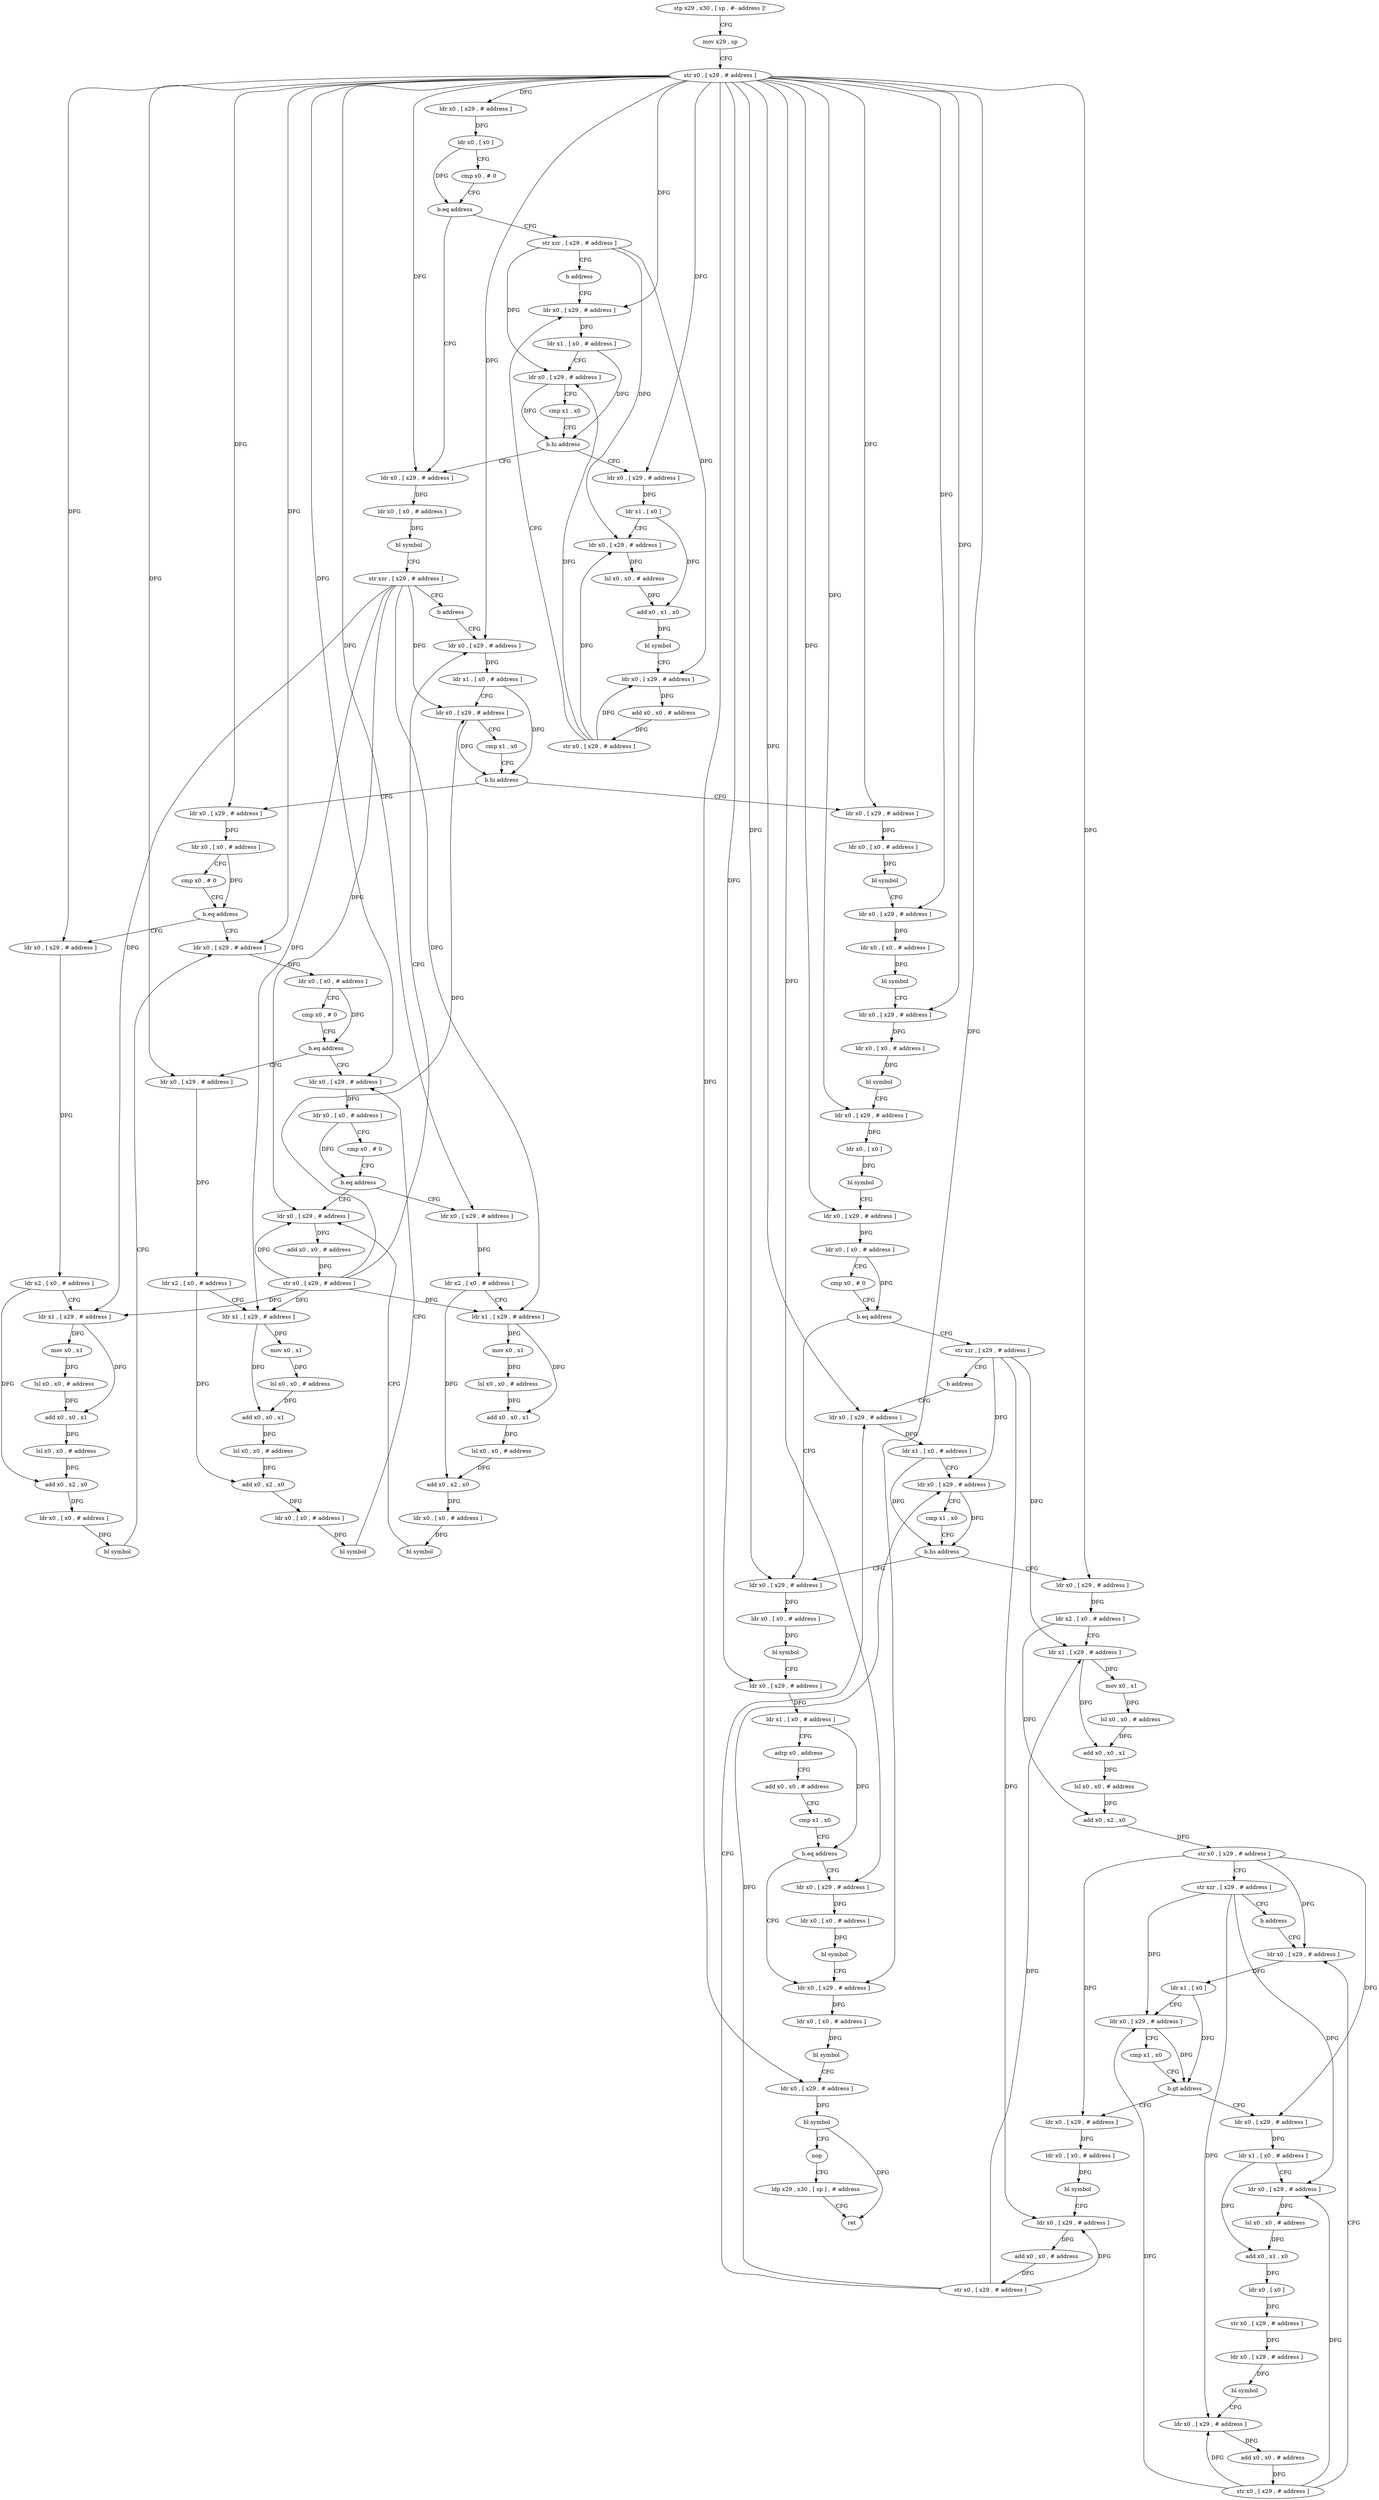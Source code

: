 digraph "func" {
"4406040" [label = "stp x29 , x30 , [ sp , #- address ]!" ]
"4406044" [label = "mov x29 , sp" ]
"4406048" [label = "str x0 , [ x29 , # address ]" ]
"4406052" [label = "ldr x0 , [ x29 , # address ]" ]
"4406056" [label = "ldr x0 , [ x0 ]" ]
"4406060" [label = "cmp x0 , # 0" ]
"4406064" [label = "b.eq address" ]
"4406132" [label = "ldr x0 , [ x29 , # address ]" ]
"4406068" [label = "str xzr , [ x29 , # address ]" ]
"4406136" [label = "ldr x0 , [ x0 , # address ]" ]
"4406140" [label = "bl symbol" ]
"4406144" [label = "str xzr , [ x29 , # address ]" ]
"4406148" [label = "b address" ]
"4406332" [label = "ldr x0 , [ x29 , # address ]" ]
"4406072" [label = "b address" ]
"4406112" [label = "ldr x0 , [ x29 , # address ]" ]
"4406336" [label = "ldr x1 , [ x0 , # address ]" ]
"4406340" [label = "ldr x0 , [ x29 , # address ]" ]
"4406344" [label = "cmp x1 , x0" ]
"4406348" [label = "b.hi address" ]
"4406152" [label = "ldr x0 , [ x29 , # address ]" ]
"4406352" [label = "ldr x0 , [ x29 , # address ]" ]
"4406116" [label = "ldr x1 , [ x0 , # address ]" ]
"4406120" [label = "ldr x0 , [ x29 , # address ]" ]
"4406124" [label = "cmp x1 , x0" ]
"4406128" [label = "b.hi address" ]
"4406076" [label = "ldr x0 , [ x29 , # address ]" ]
"4406156" [label = "ldr x0 , [ x0 , # address ]" ]
"4406160" [label = "cmp x0 , # 0" ]
"4406164" [label = "b.eq address" ]
"4406208" [label = "ldr x0 , [ x29 , # address ]" ]
"4406168" [label = "ldr x0 , [ x29 , # address ]" ]
"4406356" [label = "ldr x0 , [ x0 , # address ]" ]
"4406360" [label = "bl symbol" ]
"4406364" [label = "ldr x0 , [ x29 , # address ]" ]
"4406368" [label = "ldr x0 , [ x0 , # address ]" ]
"4406372" [label = "bl symbol" ]
"4406376" [label = "ldr x0 , [ x29 , # address ]" ]
"4406380" [label = "ldr x0 , [ x0 , # address ]" ]
"4406384" [label = "bl symbol" ]
"4406388" [label = "ldr x0 , [ x29 , # address ]" ]
"4406392" [label = "ldr x0 , [ x0 ]" ]
"4406396" [label = "bl symbol" ]
"4406400" [label = "ldr x0 , [ x29 , # address ]" ]
"4406404" [label = "ldr x0 , [ x0 , # address ]" ]
"4406408" [label = "cmp x0 , # 0" ]
"4406412" [label = "b.eq address" ]
"4406580" [label = "ldr x0 , [ x29 , # address ]" ]
"4406416" [label = "str xzr , [ x29 , # address ]" ]
"4406080" [label = "ldr x1 , [ x0 ]" ]
"4406084" [label = "ldr x0 , [ x29 , # address ]" ]
"4406088" [label = "lsl x0 , x0 , # address" ]
"4406092" [label = "add x0 , x1 , x0" ]
"4406096" [label = "bl symbol" ]
"4406100" [label = "ldr x0 , [ x29 , # address ]" ]
"4406104" [label = "add x0 , x0 , # address" ]
"4406108" [label = "str x0 , [ x29 , # address ]" ]
"4406212" [label = "ldr x0 , [ x0 , # address ]" ]
"4406216" [label = "cmp x0 , # 0" ]
"4406220" [label = "b.eq address" ]
"4406264" [label = "ldr x0 , [ x29 , # address ]" ]
"4406224" [label = "ldr x0 , [ x29 , # address ]" ]
"4406172" [label = "ldr x2 , [ x0 , # address ]" ]
"4406176" [label = "ldr x1 , [ x29 , # address ]" ]
"4406180" [label = "mov x0 , x1" ]
"4406184" [label = "lsl x0 , x0 , # address" ]
"4406188" [label = "add x0 , x0 , x1" ]
"4406192" [label = "lsl x0 , x0 , # address" ]
"4406196" [label = "add x0 , x2 , x0" ]
"4406200" [label = "ldr x0 , [ x0 , # address ]" ]
"4406204" [label = "bl symbol" ]
"4406584" [label = "ldr x0 , [ x0 , # address ]" ]
"4406588" [label = "bl symbol" ]
"4406592" [label = "ldr x0 , [ x29 , # address ]" ]
"4406596" [label = "ldr x1 , [ x0 , # address ]" ]
"4406600" [label = "adrp x0 , address" ]
"4406604" [label = "add x0 , x0 , # address" ]
"4406608" [label = "cmp x1 , x0" ]
"4406612" [label = "b.eq address" ]
"4406628" [label = "ldr x0 , [ x29 , # address ]" ]
"4406616" [label = "ldr x0 , [ x29 , # address ]" ]
"4406420" [label = "b address" ]
"4406560" [label = "ldr x0 , [ x29 , # address ]" ]
"4406268" [label = "ldr x0 , [ x0 , # address ]" ]
"4406272" [label = "cmp x0 , # 0" ]
"4406276" [label = "b.eq address" ]
"4406320" [label = "ldr x0 , [ x29 , # address ]" ]
"4406280" [label = "ldr x0 , [ x29 , # address ]" ]
"4406228" [label = "ldr x2 , [ x0 , # address ]" ]
"4406232" [label = "ldr x1 , [ x29 , # address ]" ]
"4406236" [label = "mov x0 , x1" ]
"4406240" [label = "lsl x0 , x0 , # address" ]
"4406244" [label = "add x0 , x0 , x1" ]
"4406248" [label = "lsl x0 , x0 , # address" ]
"4406252" [label = "add x0 , x2 , x0" ]
"4406256" [label = "ldr x0 , [ x0 , # address ]" ]
"4406260" [label = "bl symbol" ]
"4406632" [label = "ldr x0 , [ x0 , # address ]" ]
"4406636" [label = "bl symbol" ]
"4406640" [label = "ldr x0 , [ x29 , # address ]" ]
"4406644" [label = "bl symbol" ]
"4406648" [label = "nop" ]
"4406652" [label = "ldp x29 , x30 , [ sp ] , # address" ]
"4406656" [label = "ret" ]
"4406620" [label = "ldr x0 , [ x0 , # address ]" ]
"4406624" [label = "bl symbol" ]
"4406564" [label = "ldr x1 , [ x0 , # address ]" ]
"4406568" [label = "ldr x0 , [ x29 , # address ]" ]
"4406572" [label = "cmp x1 , x0" ]
"4406576" [label = "b.hs address" ]
"4406424" [label = "ldr x0 , [ x29 , # address ]" ]
"4406324" [label = "add x0 , x0 , # address" ]
"4406328" [label = "str x0 , [ x29 , # address ]" ]
"4406284" [label = "ldr x2 , [ x0 , # address ]" ]
"4406288" [label = "ldr x1 , [ x29 , # address ]" ]
"4406292" [label = "mov x0 , x1" ]
"4406296" [label = "lsl x0 , x0 , # address" ]
"4406300" [label = "add x0 , x0 , x1" ]
"4406304" [label = "lsl x0 , x0 , # address" ]
"4406308" [label = "add x0 , x2 , x0" ]
"4406312" [label = "ldr x0 , [ x0 , # address ]" ]
"4406316" [label = "bl symbol" ]
"4406428" [label = "ldr x2 , [ x0 , # address ]" ]
"4406432" [label = "ldr x1 , [ x29 , # address ]" ]
"4406436" [label = "mov x0 , x1" ]
"4406440" [label = "lsl x0 , x0 , # address" ]
"4406444" [label = "add x0 , x0 , x1" ]
"4406448" [label = "lsl x0 , x0 , # address" ]
"4406452" [label = "add x0 , x2 , x0" ]
"4406456" [label = "str x0 , [ x29 , # address ]" ]
"4406460" [label = "str xzr , [ x29 , # address ]" ]
"4406464" [label = "b address" ]
"4406516" [label = "ldr x0 , [ x29 , # address ]" ]
"4406520" [label = "ldr x1 , [ x0 ]" ]
"4406524" [label = "ldr x0 , [ x29 , # address ]" ]
"4406528" [label = "cmp x1 , x0" ]
"4406532" [label = "b.gt address" ]
"4406468" [label = "ldr x0 , [ x29 , # address ]" ]
"4406536" [label = "ldr x0 , [ x29 , # address ]" ]
"4406472" [label = "ldr x1 , [ x0 , # address ]" ]
"4406476" [label = "ldr x0 , [ x29 , # address ]" ]
"4406480" [label = "lsl x0 , x0 , # address" ]
"4406484" [label = "add x0 , x1 , x0" ]
"4406488" [label = "ldr x0 , [ x0 ]" ]
"4406492" [label = "str x0 , [ x29 , # address ]" ]
"4406496" [label = "ldr x0 , [ x29 , # address ]" ]
"4406500" [label = "bl symbol" ]
"4406504" [label = "ldr x0 , [ x29 , # address ]" ]
"4406508" [label = "add x0 , x0 , # address" ]
"4406512" [label = "str x0 , [ x29 , # address ]" ]
"4406540" [label = "ldr x0 , [ x0 , # address ]" ]
"4406544" [label = "bl symbol" ]
"4406548" [label = "ldr x0 , [ x29 , # address ]" ]
"4406552" [label = "add x0 , x0 , # address" ]
"4406556" [label = "str x0 , [ x29 , # address ]" ]
"4406040" -> "4406044" [ label = "CFG" ]
"4406044" -> "4406048" [ label = "CFG" ]
"4406048" -> "4406052" [ label = "DFG" ]
"4406048" -> "4406132" [ label = "DFG" ]
"4406048" -> "4406332" [ label = "DFG" ]
"4406048" -> "4406112" [ label = "DFG" ]
"4406048" -> "4406152" [ label = "DFG" ]
"4406048" -> "4406352" [ label = "DFG" ]
"4406048" -> "4406364" [ label = "DFG" ]
"4406048" -> "4406376" [ label = "DFG" ]
"4406048" -> "4406388" [ label = "DFG" ]
"4406048" -> "4406400" [ label = "DFG" ]
"4406048" -> "4406076" [ label = "DFG" ]
"4406048" -> "4406208" [ label = "DFG" ]
"4406048" -> "4406168" [ label = "DFG" ]
"4406048" -> "4406580" [ label = "DFG" ]
"4406048" -> "4406592" [ label = "DFG" ]
"4406048" -> "4406264" [ label = "DFG" ]
"4406048" -> "4406224" [ label = "DFG" ]
"4406048" -> "4406628" [ label = "DFG" ]
"4406048" -> "4406640" [ label = "DFG" ]
"4406048" -> "4406616" [ label = "DFG" ]
"4406048" -> "4406560" [ label = "DFG" ]
"4406048" -> "4406280" [ label = "DFG" ]
"4406048" -> "4406424" [ label = "DFG" ]
"4406052" -> "4406056" [ label = "DFG" ]
"4406056" -> "4406060" [ label = "CFG" ]
"4406056" -> "4406064" [ label = "DFG" ]
"4406060" -> "4406064" [ label = "CFG" ]
"4406064" -> "4406132" [ label = "CFG" ]
"4406064" -> "4406068" [ label = "CFG" ]
"4406132" -> "4406136" [ label = "DFG" ]
"4406068" -> "4406072" [ label = "CFG" ]
"4406068" -> "4406120" [ label = "DFG" ]
"4406068" -> "4406084" [ label = "DFG" ]
"4406068" -> "4406100" [ label = "DFG" ]
"4406136" -> "4406140" [ label = "DFG" ]
"4406140" -> "4406144" [ label = "CFG" ]
"4406144" -> "4406148" [ label = "CFG" ]
"4406144" -> "4406340" [ label = "DFG" ]
"4406144" -> "4406176" [ label = "DFG" ]
"4406144" -> "4406232" [ label = "DFG" ]
"4406144" -> "4406320" [ label = "DFG" ]
"4406144" -> "4406288" [ label = "DFG" ]
"4406148" -> "4406332" [ label = "CFG" ]
"4406332" -> "4406336" [ label = "DFG" ]
"4406072" -> "4406112" [ label = "CFG" ]
"4406112" -> "4406116" [ label = "DFG" ]
"4406336" -> "4406340" [ label = "CFG" ]
"4406336" -> "4406348" [ label = "DFG" ]
"4406340" -> "4406344" [ label = "CFG" ]
"4406340" -> "4406348" [ label = "DFG" ]
"4406344" -> "4406348" [ label = "CFG" ]
"4406348" -> "4406152" [ label = "CFG" ]
"4406348" -> "4406352" [ label = "CFG" ]
"4406152" -> "4406156" [ label = "DFG" ]
"4406352" -> "4406356" [ label = "DFG" ]
"4406116" -> "4406120" [ label = "CFG" ]
"4406116" -> "4406128" [ label = "DFG" ]
"4406120" -> "4406124" [ label = "CFG" ]
"4406120" -> "4406128" [ label = "DFG" ]
"4406124" -> "4406128" [ label = "CFG" ]
"4406128" -> "4406076" [ label = "CFG" ]
"4406128" -> "4406132" [ label = "CFG" ]
"4406076" -> "4406080" [ label = "DFG" ]
"4406156" -> "4406160" [ label = "CFG" ]
"4406156" -> "4406164" [ label = "DFG" ]
"4406160" -> "4406164" [ label = "CFG" ]
"4406164" -> "4406208" [ label = "CFG" ]
"4406164" -> "4406168" [ label = "CFG" ]
"4406208" -> "4406212" [ label = "DFG" ]
"4406168" -> "4406172" [ label = "DFG" ]
"4406356" -> "4406360" [ label = "DFG" ]
"4406360" -> "4406364" [ label = "CFG" ]
"4406364" -> "4406368" [ label = "DFG" ]
"4406368" -> "4406372" [ label = "DFG" ]
"4406372" -> "4406376" [ label = "CFG" ]
"4406376" -> "4406380" [ label = "DFG" ]
"4406380" -> "4406384" [ label = "DFG" ]
"4406384" -> "4406388" [ label = "CFG" ]
"4406388" -> "4406392" [ label = "DFG" ]
"4406392" -> "4406396" [ label = "DFG" ]
"4406396" -> "4406400" [ label = "CFG" ]
"4406400" -> "4406404" [ label = "DFG" ]
"4406404" -> "4406408" [ label = "CFG" ]
"4406404" -> "4406412" [ label = "DFG" ]
"4406408" -> "4406412" [ label = "CFG" ]
"4406412" -> "4406580" [ label = "CFG" ]
"4406412" -> "4406416" [ label = "CFG" ]
"4406580" -> "4406584" [ label = "DFG" ]
"4406416" -> "4406420" [ label = "CFG" ]
"4406416" -> "4406568" [ label = "DFG" ]
"4406416" -> "4406432" [ label = "DFG" ]
"4406416" -> "4406548" [ label = "DFG" ]
"4406080" -> "4406084" [ label = "CFG" ]
"4406080" -> "4406092" [ label = "DFG" ]
"4406084" -> "4406088" [ label = "DFG" ]
"4406088" -> "4406092" [ label = "DFG" ]
"4406092" -> "4406096" [ label = "DFG" ]
"4406096" -> "4406100" [ label = "CFG" ]
"4406100" -> "4406104" [ label = "DFG" ]
"4406104" -> "4406108" [ label = "DFG" ]
"4406108" -> "4406112" [ label = "CFG" ]
"4406108" -> "4406120" [ label = "DFG" ]
"4406108" -> "4406084" [ label = "DFG" ]
"4406108" -> "4406100" [ label = "DFG" ]
"4406212" -> "4406216" [ label = "CFG" ]
"4406212" -> "4406220" [ label = "DFG" ]
"4406216" -> "4406220" [ label = "CFG" ]
"4406220" -> "4406264" [ label = "CFG" ]
"4406220" -> "4406224" [ label = "CFG" ]
"4406264" -> "4406268" [ label = "DFG" ]
"4406224" -> "4406228" [ label = "DFG" ]
"4406172" -> "4406176" [ label = "CFG" ]
"4406172" -> "4406196" [ label = "DFG" ]
"4406176" -> "4406180" [ label = "DFG" ]
"4406176" -> "4406188" [ label = "DFG" ]
"4406180" -> "4406184" [ label = "DFG" ]
"4406184" -> "4406188" [ label = "DFG" ]
"4406188" -> "4406192" [ label = "DFG" ]
"4406192" -> "4406196" [ label = "DFG" ]
"4406196" -> "4406200" [ label = "DFG" ]
"4406200" -> "4406204" [ label = "DFG" ]
"4406204" -> "4406208" [ label = "CFG" ]
"4406584" -> "4406588" [ label = "DFG" ]
"4406588" -> "4406592" [ label = "CFG" ]
"4406592" -> "4406596" [ label = "DFG" ]
"4406596" -> "4406600" [ label = "CFG" ]
"4406596" -> "4406612" [ label = "DFG" ]
"4406600" -> "4406604" [ label = "CFG" ]
"4406604" -> "4406608" [ label = "CFG" ]
"4406608" -> "4406612" [ label = "CFG" ]
"4406612" -> "4406628" [ label = "CFG" ]
"4406612" -> "4406616" [ label = "CFG" ]
"4406628" -> "4406632" [ label = "DFG" ]
"4406616" -> "4406620" [ label = "DFG" ]
"4406420" -> "4406560" [ label = "CFG" ]
"4406560" -> "4406564" [ label = "DFG" ]
"4406268" -> "4406272" [ label = "CFG" ]
"4406268" -> "4406276" [ label = "DFG" ]
"4406272" -> "4406276" [ label = "CFG" ]
"4406276" -> "4406320" [ label = "CFG" ]
"4406276" -> "4406280" [ label = "CFG" ]
"4406320" -> "4406324" [ label = "DFG" ]
"4406280" -> "4406284" [ label = "DFG" ]
"4406228" -> "4406232" [ label = "CFG" ]
"4406228" -> "4406252" [ label = "DFG" ]
"4406232" -> "4406236" [ label = "DFG" ]
"4406232" -> "4406244" [ label = "DFG" ]
"4406236" -> "4406240" [ label = "DFG" ]
"4406240" -> "4406244" [ label = "DFG" ]
"4406244" -> "4406248" [ label = "DFG" ]
"4406248" -> "4406252" [ label = "DFG" ]
"4406252" -> "4406256" [ label = "DFG" ]
"4406256" -> "4406260" [ label = "DFG" ]
"4406260" -> "4406264" [ label = "CFG" ]
"4406632" -> "4406636" [ label = "DFG" ]
"4406636" -> "4406640" [ label = "CFG" ]
"4406640" -> "4406644" [ label = "DFG" ]
"4406644" -> "4406648" [ label = "CFG" ]
"4406644" -> "4406656" [ label = "DFG" ]
"4406648" -> "4406652" [ label = "CFG" ]
"4406652" -> "4406656" [ label = "CFG" ]
"4406620" -> "4406624" [ label = "DFG" ]
"4406624" -> "4406628" [ label = "CFG" ]
"4406564" -> "4406568" [ label = "CFG" ]
"4406564" -> "4406576" [ label = "DFG" ]
"4406568" -> "4406572" [ label = "CFG" ]
"4406568" -> "4406576" [ label = "DFG" ]
"4406572" -> "4406576" [ label = "CFG" ]
"4406576" -> "4406424" [ label = "CFG" ]
"4406576" -> "4406580" [ label = "CFG" ]
"4406424" -> "4406428" [ label = "DFG" ]
"4406324" -> "4406328" [ label = "DFG" ]
"4406328" -> "4406332" [ label = "CFG" ]
"4406328" -> "4406340" [ label = "DFG" ]
"4406328" -> "4406176" [ label = "DFG" ]
"4406328" -> "4406232" [ label = "DFG" ]
"4406328" -> "4406320" [ label = "DFG" ]
"4406328" -> "4406288" [ label = "DFG" ]
"4406284" -> "4406288" [ label = "CFG" ]
"4406284" -> "4406308" [ label = "DFG" ]
"4406288" -> "4406292" [ label = "DFG" ]
"4406288" -> "4406300" [ label = "DFG" ]
"4406292" -> "4406296" [ label = "DFG" ]
"4406296" -> "4406300" [ label = "DFG" ]
"4406300" -> "4406304" [ label = "DFG" ]
"4406304" -> "4406308" [ label = "DFG" ]
"4406308" -> "4406312" [ label = "DFG" ]
"4406312" -> "4406316" [ label = "DFG" ]
"4406316" -> "4406320" [ label = "CFG" ]
"4406428" -> "4406432" [ label = "CFG" ]
"4406428" -> "4406452" [ label = "DFG" ]
"4406432" -> "4406436" [ label = "DFG" ]
"4406432" -> "4406444" [ label = "DFG" ]
"4406436" -> "4406440" [ label = "DFG" ]
"4406440" -> "4406444" [ label = "DFG" ]
"4406444" -> "4406448" [ label = "DFG" ]
"4406448" -> "4406452" [ label = "DFG" ]
"4406452" -> "4406456" [ label = "DFG" ]
"4406456" -> "4406460" [ label = "CFG" ]
"4406456" -> "4406516" [ label = "DFG" ]
"4406456" -> "4406468" [ label = "DFG" ]
"4406456" -> "4406536" [ label = "DFG" ]
"4406460" -> "4406464" [ label = "CFG" ]
"4406460" -> "4406524" [ label = "DFG" ]
"4406460" -> "4406476" [ label = "DFG" ]
"4406460" -> "4406504" [ label = "DFG" ]
"4406464" -> "4406516" [ label = "CFG" ]
"4406516" -> "4406520" [ label = "DFG" ]
"4406520" -> "4406524" [ label = "CFG" ]
"4406520" -> "4406532" [ label = "DFG" ]
"4406524" -> "4406528" [ label = "CFG" ]
"4406524" -> "4406532" [ label = "DFG" ]
"4406528" -> "4406532" [ label = "CFG" ]
"4406532" -> "4406468" [ label = "CFG" ]
"4406532" -> "4406536" [ label = "CFG" ]
"4406468" -> "4406472" [ label = "DFG" ]
"4406536" -> "4406540" [ label = "DFG" ]
"4406472" -> "4406476" [ label = "CFG" ]
"4406472" -> "4406484" [ label = "DFG" ]
"4406476" -> "4406480" [ label = "DFG" ]
"4406480" -> "4406484" [ label = "DFG" ]
"4406484" -> "4406488" [ label = "DFG" ]
"4406488" -> "4406492" [ label = "DFG" ]
"4406492" -> "4406496" [ label = "DFG" ]
"4406496" -> "4406500" [ label = "DFG" ]
"4406500" -> "4406504" [ label = "CFG" ]
"4406504" -> "4406508" [ label = "DFG" ]
"4406508" -> "4406512" [ label = "DFG" ]
"4406512" -> "4406516" [ label = "CFG" ]
"4406512" -> "4406524" [ label = "DFG" ]
"4406512" -> "4406476" [ label = "DFG" ]
"4406512" -> "4406504" [ label = "DFG" ]
"4406540" -> "4406544" [ label = "DFG" ]
"4406544" -> "4406548" [ label = "CFG" ]
"4406548" -> "4406552" [ label = "DFG" ]
"4406552" -> "4406556" [ label = "DFG" ]
"4406556" -> "4406560" [ label = "CFG" ]
"4406556" -> "4406568" [ label = "DFG" ]
"4406556" -> "4406432" [ label = "DFG" ]
"4406556" -> "4406548" [ label = "DFG" ]
}
